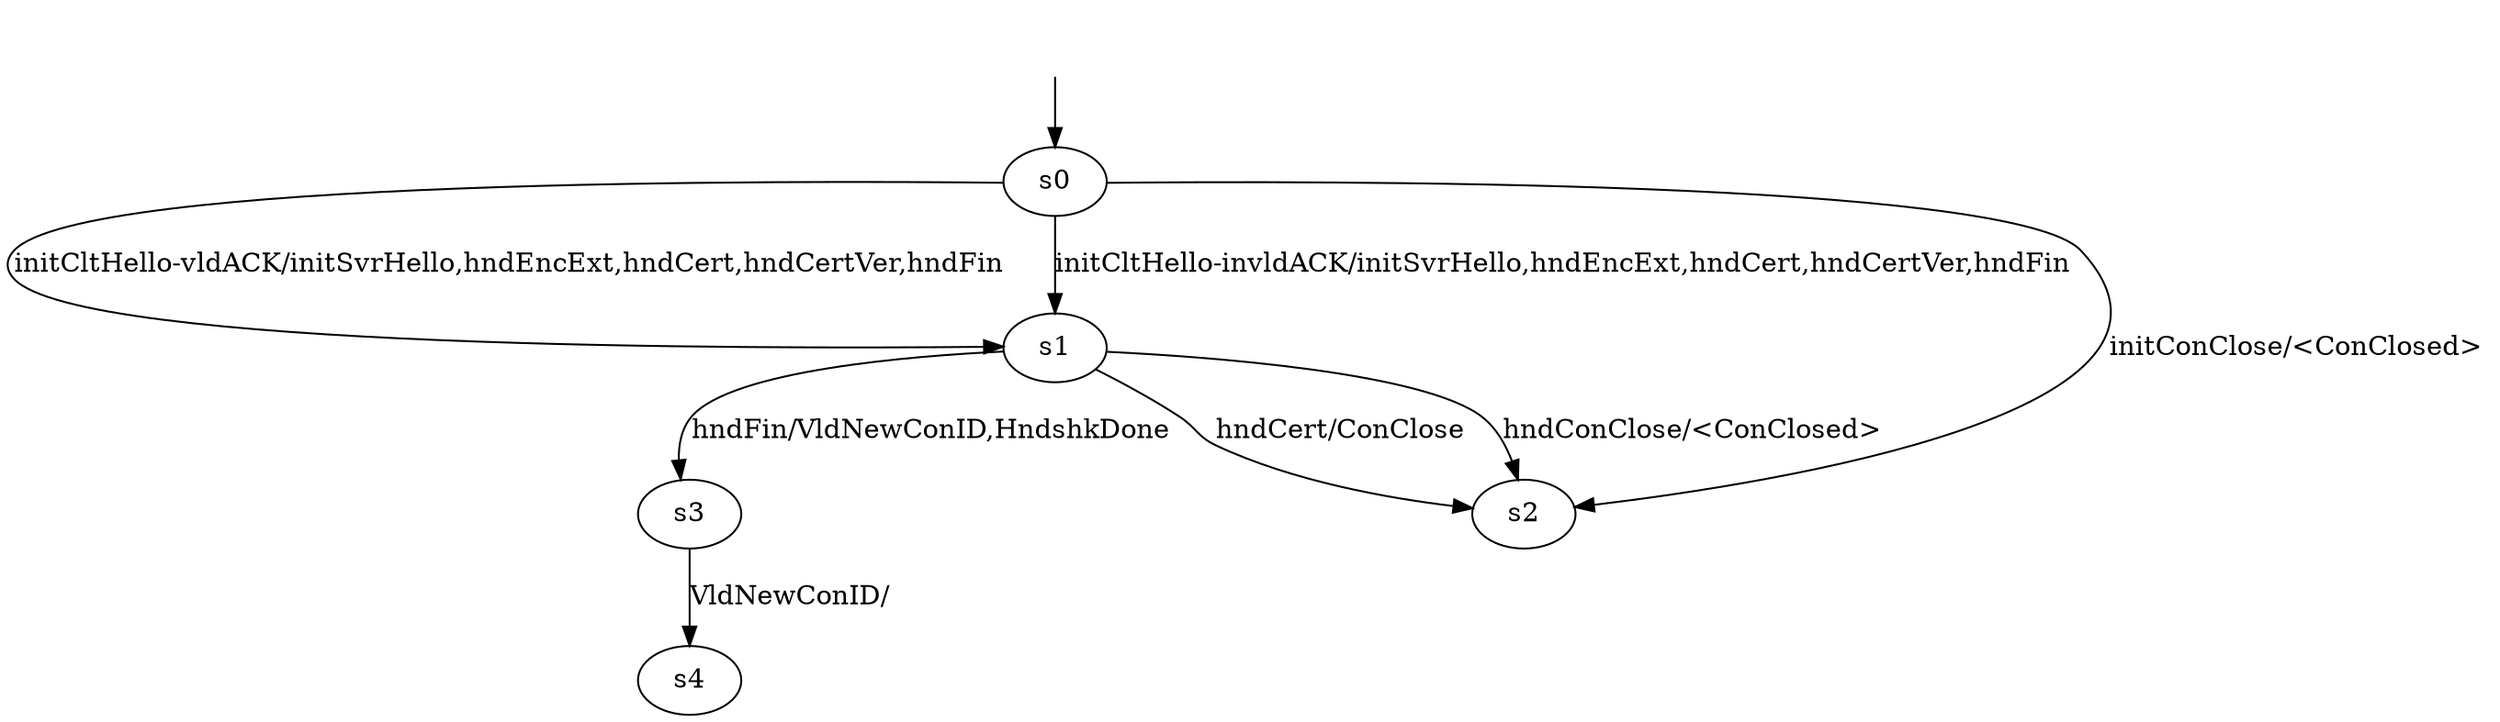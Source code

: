 digraph "quicheModels/quiche-B-BWRCA-CS-0/learnedModel" {
s0 [label=s0];
s1 [label=s1];
s2 [label=s2];
s3 [label=s3];
s4 [label=s4];
s0 -> s2  [label="initConClose/<ConClosed> "];
s0 -> s1  [label="initCltHello-vldACK/initSvrHello,hndEncExt,hndCert,hndCertVer,hndFin "];
s0 -> s1  [label="initCltHello-invldACK/initSvrHello,hndEncExt,hndCert,hndCertVer,hndFin "];
s1 -> s3  [label="hndFin/VldNewConID,HndshkDone "];
s1 -> s2  [label="hndConClose/<ConClosed> "];
s1 -> s2  [label="hndCert/ConClose "];
s3 -> s4  [label="VldNewConID/ "];
__start0 [label="", shape=none];
__start0 -> s0  [label=""];
}
